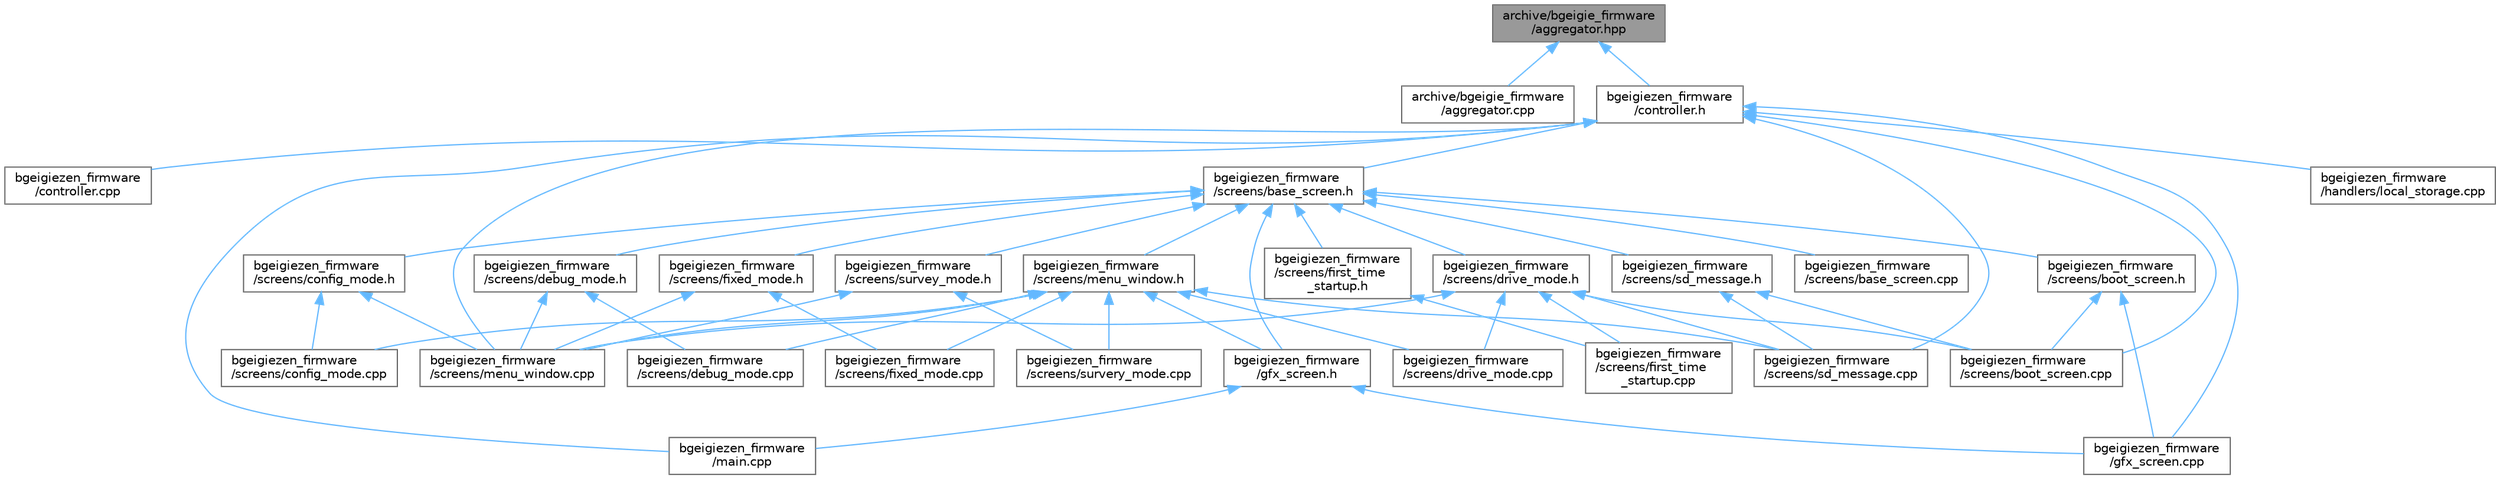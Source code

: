 digraph "archive/bgeigie_firmware/aggregator.hpp"
{
 // LATEX_PDF_SIZE
  bgcolor="transparent";
  edge [fontname=Helvetica,fontsize=10,labelfontname=Helvetica,labelfontsize=10];
  node [fontname=Helvetica,fontsize=10,shape=box,height=0.2,width=0.4];
  Node1 [id="Node000001",label="archive/bgeigie_firmware\l/aggregator.hpp",height=0.2,width=0.4,color="gray40", fillcolor="grey60", style="filled", fontcolor="black",tooltip=" "];
  Node1 -> Node2 [id="edge1_Node000001_Node000002",dir="back",color="steelblue1",style="solid",tooltip=" "];
  Node2 [id="Node000002",label="archive/bgeigie_firmware\l/aggregator.cpp",height=0.2,width=0.4,color="grey40", fillcolor="white", style="filled",URL="$aggregator_8cpp.html",tooltip=" "];
  Node1 -> Node3 [id="edge2_Node000001_Node000003",dir="back",color="steelblue1",style="solid",tooltip=" "];
  Node3 [id="Node000003",label="bgeigiezen_firmware\l/controller.h",height=0.2,width=0.4,color="grey40", fillcolor="white", style="filled",URL="$controller_8h.html",tooltip=" "];
  Node3 -> Node4 [id="edge3_Node000003_Node000004",dir="back",color="steelblue1",style="solid",tooltip=" "];
  Node4 [id="Node000004",label="bgeigiezen_firmware\l/controller.cpp",height=0.2,width=0.4,color="grey40", fillcolor="white", style="filled",URL="$controller_8cpp.html",tooltip=" "];
  Node3 -> Node5 [id="edge4_Node000003_Node000005",dir="back",color="steelblue1",style="solid",tooltip=" "];
  Node5 [id="Node000005",label="bgeigiezen_firmware\l/gfx_screen.cpp",height=0.2,width=0.4,color="grey40", fillcolor="white", style="filled",URL="$gfx__screen_8cpp.html",tooltip=" "];
  Node3 -> Node6 [id="edge5_Node000003_Node000006",dir="back",color="steelblue1",style="solid",tooltip=" "];
  Node6 [id="Node000006",label="bgeigiezen_firmware\l/handlers/local_storage.cpp",height=0.2,width=0.4,color="grey40", fillcolor="white", style="filled",URL="$local__storage_8cpp.html",tooltip=" "];
  Node3 -> Node7 [id="edge6_Node000003_Node000007",dir="back",color="steelblue1",style="solid",tooltip=" "];
  Node7 [id="Node000007",label="bgeigiezen_firmware\l/main.cpp",height=0.2,width=0.4,color="grey40", fillcolor="white", style="filled",URL="$bgeigiezen__firmware_2main_8cpp.html",tooltip=" "];
  Node3 -> Node8 [id="edge7_Node000003_Node000008",dir="back",color="steelblue1",style="solid",tooltip=" "];
  Node8 [id="Node000008",label="bgeigiezen_firmware\l/screens/base_screen.h",height=0.2,width=0.4,color="grey40", fillcolor="white", style="filled",URL="$base__screen_8h.html",tooltip=" "];
  Node8 -> Node9 [id="edge8_Node000008_Node000009",dir="back",color="steelblue1",style="solid",tooltip=" "];
  Node9 [id="Node000009",label="bgeigiezen_firmware\l/gfx_screen.h",height=0.2,width=0.4,color="grey40", fillcolor="white", style="filled",URL="$gfx__screen_8h.html",tooltip=" "];
  Node9 -> Node5 [id="edge9_Node000009_Node000005",dir="back",color="steelblue1",style="solid",tooltip=" "];
  Node9 -> Node7 [id="edge10_Node000009_Node000007",dir="back",color="steelblue1",style="solid",tooltip=" "];
  Node8 -> Node10 [id="edge11_Node000008_Node000010",dir="back",color="steelblue1",style="solid",tooltip=" "];
  Node10 [id="Node000010",label="bgeigiezen_firmware\l/screens/base_screen.cpp",height=0.2,width=0.4,color="grey40", fillcolor="white", style="filled",URL="$base__screen_8cpp.html",tooltip=" "];
  Node8 -> Node11 [id="edge12_Node000008_Node000011",dir="back",color="steelblue1",style="solid",tooltip=" "];
  Node11 [id="Node000011",label="bgeigiezen_firmware\l/screens/boot_screen.h",height=0.2,width=0.4,color="grey40", fillcolor="white", style="filled",URL="$boot__screen_8h.html",tooltip=" "];
  Node11 -> Node5 [id="edge13_Node000011_Node000005",dir="back",color="steelblue1",style="solid",tooltip=" "];
  Node11 -> Node12 [id="edge14_Node000011_Node000012",dir="back",color="steelblue1",style="solid",tooltip=" "];
  Node12 [id="Node000012",label="bgeigiezen_firmware\l/screens/boot_screen.cpp",height=0.2,width=0.4,color="grey40", fillcolor="white", style="filled",URL="$boot__screen_8cpp.html",tooltip=" "];
  Node8 -> Node13 [id="edge15_Node000008_Node000013",dir="back",color="steelblue1",style="solid",tooltip=" "];
  Node13 [id="Node000013",label="bgeigiezen_firmware\l/screens/config_mode.h",height=0.2,width=0.4,color="grey40", fillcolor="white", style="filled",URL="$config__mode_8h.html",tooltip=" "];
  Node13 -> Node14 [id="edge16_Node000013_Node000014",dir="back",color="steelblue1",style="solid",tooltip=" "];
  Node14 [id="Node000014",label="bgeigiezen_firmware\l/screens/config_mode.cpp",height=0.2,width=0.4,color="grey40", fillcolor="white", style="filled",URL="$config__mode_8cpp.html",tooltip=" "];
  Node13 -> Node15 [id="edge17_Node000013_Node000015",dir="back",color="steelblue1",style="solid",tooltip=" "];
  Node15 [id="Node000015",label="bgeigiezen_firmware\l/screens/menu_window.cpp",height=0.2,width=0.4,color="grey40", fillcolor="white", style="filled",URL="$menu__window_8cpp.html",tooltip=" "];
  Node8 -> Node16 [id="edge18_Node000008_Node000016",dir="back",color="steelblue1",style="solid",tooltip=" "];
  Node16 [id="Node000016",label="bgeigiezen_firmware\l/screens/debug_mode.h",height=0.2,width=0.4,color="grey40", fillcolor="white", style="filled",URL="$debug__mode_8h.html",tooltip=" "];
  Node16 -> Node17 [id="edge19_Node000016_Node000017",dir="back",color="steelblue1",style="solid",tooltip=" "];
  Node17 [id="Node000017",label="bgeigiezen_firmware\l/screens/debug_mode.cpp",height=0.2,width=0.4,color="grey40", fillcolor="white", style="filled",URL="$debug__mode_8cpp.html",tooltip=" "];
  Node16 -> Node15 [id="edge20_Node000016_Node000015",dir="back",color="steelblue1",style="solid",tooltip=" "];
  Node8 -> Node18 [id="edge21_Node000008_Node000018",dir="back",color="steelblue1",style="solid",tooltip=" "];
  Node18 [id="Node000018",label="bgeigiezen_firmware\l/screens/drive_mode.h",height=0.2,width=0.4,color="grey40", fillcolor="white", style="filled",URL="$drive__mode_8h.html",tooltip=" "];
  Node18 -> Node12 [id="edge22_Node000018_Node000012",dir="back",color="steelblue1",style="solid",tooltip=" "];
  Node18 -> Node19 [id="edge23_Node000018_Node000019",dir="back",color="steelblue1",style="solid",tooltip=" "];
  Node19 [id="Node000019",label="bgeigiezen_firmware\l/screens/drive_mode.cpp",height=0.2,width=0.4,color="grey40", fillcolor="white", style="filled",URL="$drive__mode_8cpp.html",tooltip=" "];
  Node18 -> Node20 [id="edge24_Node000018_Node000020",dir="back",color="steelblue1",style="solid",tooltip=" "];
  Node20 [id="Node000020",label="bgeigiezen_firmware\l/screens/first_time\l_startup.cpp",height=0.2,width=0.4,color="grey40", fillcolor="white", style="filled",URL="$first__time__startup_8cpp.html",tooltip=" "];
  Node18 -> Node15 [id="edge25_Node000018_Node000015",dir="back",color="steelblue1",style="solid",tooltip=" "];
  Node18 -> Node21 [id="edge26_Node000018_Node000021",dir="back",color="steelblue1",style="solid",tooltip=" "];
  Node21 [id="Node000021",label="bgeigiezen_firmware\l/screens/sd_message.cpp",height=0.2,width=0.4,color="grey40", fillcolor="white", style="filled",URL="$sd__message_8cpp.html",tooltip=" "];
  Node8 -> Node22 [id="edge27_Node000008_Node000022",dir="back",color="steelblue1",style="solid",tooltip=" "];
  Node22 [id="Node000022",label="bgeigiezen_firmware\l/screens/first_time\l_startup.h",height=0.2,width=0.4,color="grey40", fillcolor="white", style="filled",URL="$first__time__startup_8h.html",tooltip=" "];
  Node22 -> Node20 [id="edge28_Node000022_Node000020",dir="back",color="steelblue1",style="solid",tooltip=" "];
  Node8 -> Node23 [id="edge29_Node000008_Node000023",dir="back",color="steelblue1",style="solid",tooltip=" "];
  Node23 [id="Node000023",label="bgeigiezen_firmware\l/screens/fixed_mode.h",height=0.2,width=0.4,color="grey40", fillcolor="white", style="filled",URL="$fixed__mode_8h.html",tooltip=" "];
  Node23 -> Node24 [id="edge30_Node000023_Node000024",dir="back",color="steelblue1",style="solid",tooltip=" "];
  Node24 [id="Node000024",label="bgeigiezen_firmware\l/screens/fixed_mode.cpp",height=0.2,width=0.4,color="grey40", fillcolor="white", style="filled",URL="$fixed__mode_8cpp.html",tooltip=" "];
  Node23 -> Node15 [id="edge31_Node000023_Node000015",dir="back",color="steelblue1",style="solid",tooltip=" "];
  Node8 -> Node25 [id="edge32_Node000008_Node000025",dir="back",color="steelblue1",style="solid",tooltip=" "];
  Node25 [id="Node000025",label="bgeigiezen_firmware\l/screens/menu_window.h",height=0.2,width=0.4,color="grey40", fillcolor="white", style="filled",URL="$menu__window_8h.html",tooltip=" "];
  Node25 -> Node9 [id="edge33_Node000025_Node000009",dir="back",color="steelblue1",style="solid",tooltip=" "];
  Node25 -> Node14 [id="edge34_Node000025_Node000014",dir="back",color="steelblue1",style="solid",tooltip=" "];
  Node25 -> Node17 [id="edge35_Node000025_Node000017",dir="back",color="steelblue1",style="solid",tooltip=" "];
  Node25 -> Node19 [id="edge36_Node000025_Node000019",dir="back",color="steelblue1",style="solid",tooltip=" "];
  Node25 -> Node24 [id="edge37_Node000025_Node000024",dir="back",color="steelblue1",style="solid",tooltip=" "];
  Node25 -> Node15 [id="edge38_Node000025_Node000015",dir="back",color="steelblue1",style="solid",tooltip=" "];
  Node25 -> Node21 [id="edge39_Node000025_Node000021",dir="back",color="steelblue1",style="solid",tooltip=" "];
  Node25 -> Node26 [id="edge40_Node000025_Node000026",dir="back",color="steelblue1",style="solid",tooltip=" "];
  Node26 [id="Node000026",label="bgeigiezen_firmware\l/screens/survery_mode.cpp",height=0.2,width=0.4,color="grey40", fillcolor="white", style="filled",URL="$survery__mode_8cpp.html",tooltip=" "];
  Node8 -> Node27 [id="edge41_Node000008_Node000027",dir="back",color="steelblue1",style="solid",tooltip=" "];
  Node27 [id="Node000027",label="bgeigiezen_firmware\l/screens/sd_message.h",height=0.2,width=0.4,color="grey40", fillcolor="white", style="filled",URL="$sd__message_8h.html",tooltip=" "];
  Node27 -> Node12 [id="edge42_Node000027_Node000012",dir="back",color="steelblue1",style="solid",tooltip=" "];
  Node27 -> Node21 [id="edge43_Node000027_Node000021",dir="back",color="steelblue1",style="solid",tooltip=" "];
  Node8 -> Node28 [id="edge44_Node000008_Node000028",dir="back",color="steelblue1",style="solid",tooltip=" "];
  Node28 [id="Node000028",label="bgeigiezen_firmware\l/screens/survey_mode.h",height=0.2,width=0.4,color="grey40", fillcolor="white", style="filled",URL="$survey__mode_8h.html",tooltip=" "];
  Node28 -> Node15 [id="edge45_Node000028_Node000015",dir="back",color="steelblue1",style="solid",tooltip=" "];
  Node28 -> Node26 [id="edge46_Node000028_Node000026",dir="back",color="steelblue1",style="solid",tooltip=" "];
  Node3 -> Node12 [id="edge47_Node000003_Node000012",dir="back",color="steelblue1",style="solid",tooltip=" "];
  Node3 -> Node15 [id="edge48_Node000003_Node000015",dir="back",color="steelblue1",style="solid",tooltip=" "];
  Node3 -> Node21 [id="edge49_Node000003_Node000021",dir="back",color="steelblue1",style="solid",tooltip=" "];
}
